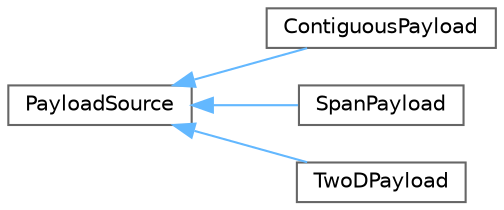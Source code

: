 digraph "Graphical Class Hierarchy"
{
 // LATEX_PDF_SIZE
  bgcolor="transparent";
  edge [fontname=Helvetica,fontsize=10,labelfontname=Helvetica,labelfontsize=10];
  node [fontname=Helvetica,fontsize=10,shape=box,height=0.2,width=0.4];
  rankdir="LR";
  Node0 [id="Node000000",label="PayloadSource",height=0.2,width=0.4,color="grey40", fillcolor="white", style="filled",URL="$classPayloadSource.html",tooltip=" "];
  Node0 -> Node1 [id="edge4_Node000000_Node000001",dir="back",color="steelblue1",style="solid",tooltip=" "];
  Node1 [id="Node000001",label="ContiguousPayload",height=0.2,width=0.4,color="grey40", fillcolor="white", style="filled",URL="$classContiguousPayload.html",tooltip=" "];
  Node0 -> Node2 [id="edge5_Node000000_Node000002",dir="back",color="steelblue1",style="solid",tooltip=" "];
  Node2 [id="Node000002",label="SpanPayload",height=0.2,width=0.4,color="grey40", fillcolor="white", style="filled",URL="$classSpanPayload.html",tooltip=" "];
  Node0 -> Node3 [id="edge6_Node000000_Node000003",dir="back",color="steelblue1",style="solid",tooltip=" "];
  Node3 [id="Node000003",label="TwoDPayload",height=0.2,width=0.4,color="grey40", fillcolor="white", style="filled",URL="$classTwoDPayload.html",tooltip=" "];
}
